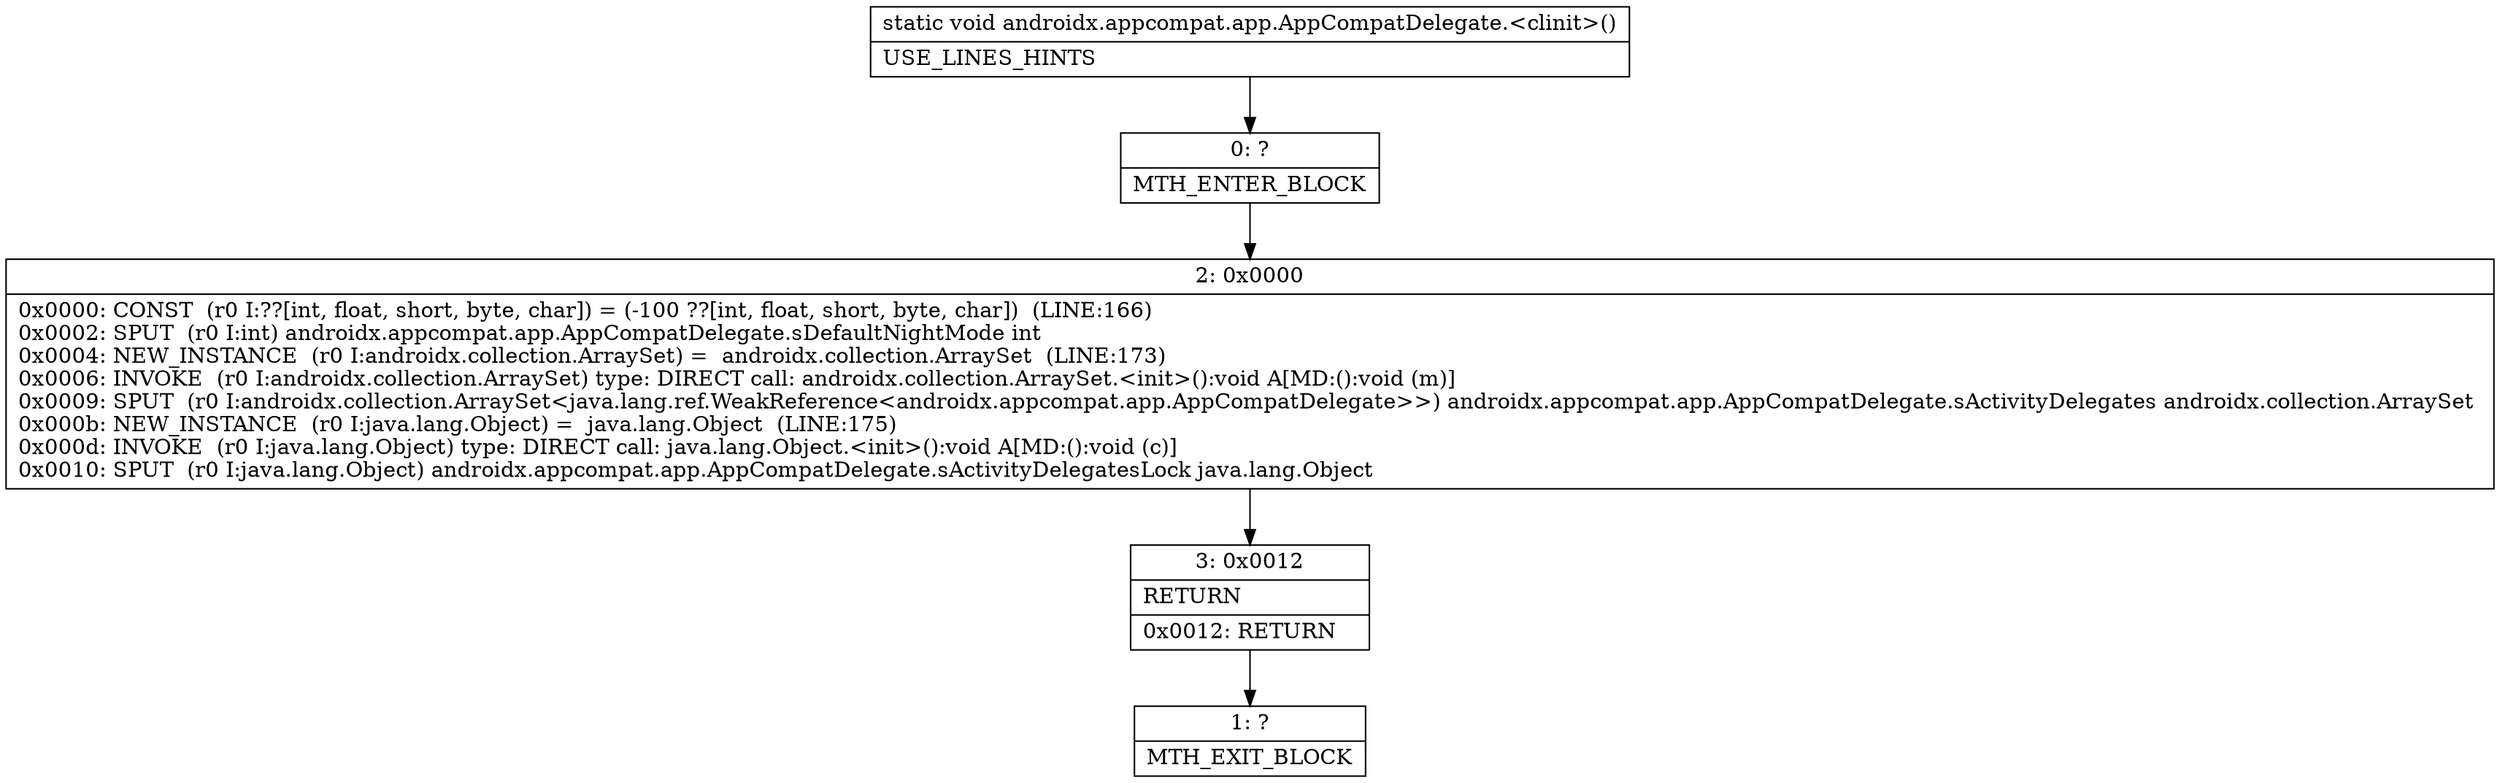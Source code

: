 digraph "CFG forandroidx.appcompat.app.AppCompatDelegate.\<clinit\>()V" {
Node_0 [shape=record,label="{0\:\ ?|MTH_ENTER_BLOCK\l}"];
Node_2 [shape=record,label="{2\:\ 0x0000|0x0000: CONST  (r0 I:??[int, float, short, byte, char]) = (\-100 ??[int, float, short, byte, char])  (LINE:166)\l0x0002: SPUT  (r0 I:int) androidx.appcompat.app.AppCompatDelegate.sDefaultNightMode int \l0x0004: NEW_INSTANCE  (r0 I:androidx.collection.ArraySet) =  androidx.collection.ArraySet  (LINE:173)\l0x0006: INVOKE  (r0 I:androidx.collection.ArraySet) type: DIRECT call: androidx.collection.ArraySet.\<init\>():void A[MD:():void (m)]\l0x0009: SPUT  (r0 I:androidx.collection.ArraySet\<java.lang.ref.WeakReference\<androidx.appcompat.app.AppCompatDelegate\>\>) androidx.appcompat.app.AppCompatDelegate.sActivityDelegates androidx.collection.ArraySet \l0x000b: NEW_INSTANCE  (r0 I:java.lang.Object) =  java.lang.Object  (LINE:175)\l0x000d: INVOKE  (r0 I:java.lang.Object) type: DIRECT call: java.lang.Object.\<init\>():void A[MD:():void (c)]\l0x0010: SPUT  (r0 I:java.lang.Object) androidx.appcompat.app.AppCompatDelegate.sActivityDelegatesLock java.lang.Object \l}"];
Node_3 [shape=record,label="{3\:\ 0x0012|RETURN\l|0x0012: RETURN   \l}"];
Node_1 [shape=record,label="{1\:\ ?|MTH_EXIT_BLOCK\l}"];
MethodNode[shape=record,label="{static void androidx.appcompat.app.AppCompatDelegate.\<clinit\>()  | USE_LINES_HINTS\l}"];
MethodNode -> Node_0;Node_0 -> Node_2;
Node_2 -> Node_3;
Node_3 -> Node_1;
}


